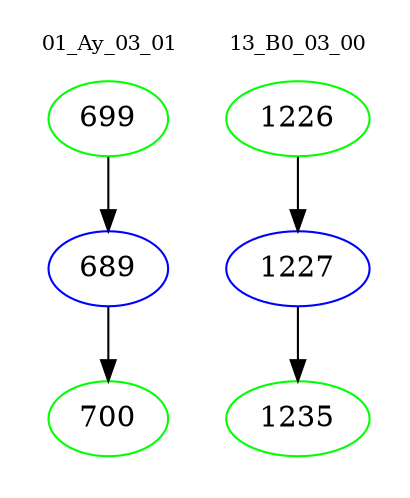 digraph{
subgraph cluster_0 {
color = white
label = "01_Ay_03_01";
fontsize=10;
T0_699 [label="699", color="green"]
T0_699 -> T0_689 [color="black"]
T0_689 [label="689", color="blue"]
T0_689 -> T0_700 [color="black"]
T0_700 [label="700", color="green"]
}
subgraph cluster_1 {
color = white
label = "13_B0_03_00";
fontsize=10;
T1_1226 [label="1226", color="green"]
T1_1226 -> T1_1227 [color="black"]
T1_1227 [label="1227", color="blue"]
T1_1227 -> T1_1235 [color="black"]
T1_1235 [label="1235", color="green"]
}
}
